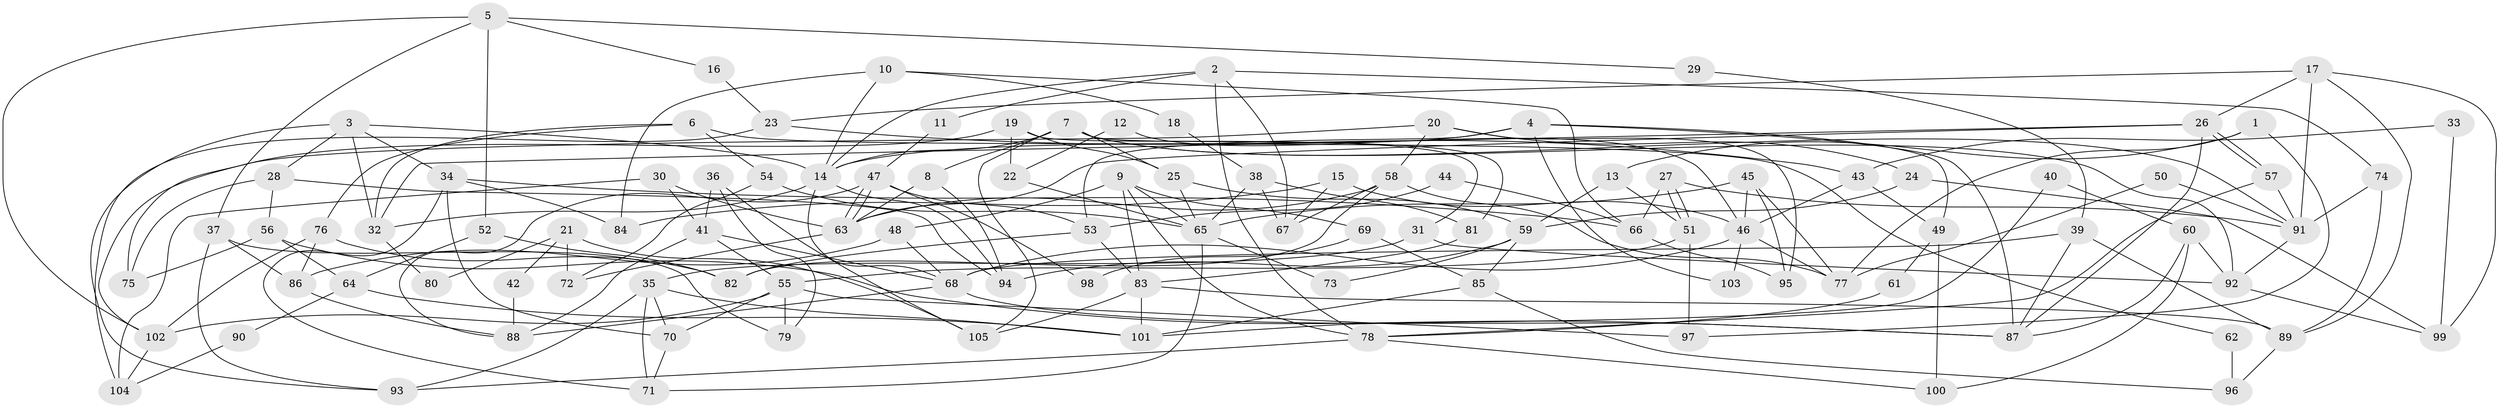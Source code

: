 // coarse degree distribution, {3: 0.14285714285714285, 5: 0.24285714285714285, 11: 0.02857142857142857, 7: 0.08571428571428572, 9: 0.04285714285714286, 4: 0.14285714285714285, 2: 0.18571428571428572, 6: 0.07142857142857142, 8: 0.05714285714285714}
// Generated by graph-tools (version 1.1) at 2025/24/03/03/25 07:24:00]
// undirected, 105 vertices, 210 edges
graph export_dot {
graph [start="1"]
  node [color=gray90,style=filled];
  1;
  2;
  3;
  4;
  5;
  6;
  7;
  8;
  9;
  10;
  11;
  12;
  13;
  14;
  15;
  16;
  17;
  18;
  19;
  20;
  21;
  22;
  23;
  24;
  25;
  26;
  27;
  28;
  29;
  30;
  31;
  32;
  33;
  34;
  35;
  36;
  37;
  38;
  39;
  40;
  41;
  42;
  43;
  44;
  45;
  46;
  47;
  48;
  49;
  50;
  51;
  52;
  53;
  54;
  55;
  56;
  57;
  58;
  59;
  60;
  61;
  62;
  63;
  64;
  65;
  66;
  67;
  68;
  69;
  70;
  71;
  72;
  73;
  74;
  75;
  76;
  77;
  78;
  79;
  80;
  81;
  82;
  83;
  84;
  85;
  86;
  87;
  88;
  89;
  90;
  91;
  92;
  93;
  94;
  95;
  96;
  97;
  98;
  99;
  100;
  101;
  102;
  103;
  104;
  105;
  1 -- 77;
  1 -- 97;
  1 -- 13;
  2 -- 67;
  2 -- 14;
  2 -- 11;
  2 -- 74;
  2 -- 78;
  3 -- 14;
  3 -- 34;
  3 -- 28;
  3 -- 32;
  3 -- 93;
  4 -- 87;
  4 -- 49;
  4 -- 14;
  4 -- 53;
  4 -- 103;
  5 -- 37;
  5 -- 52;
  5 -- 16;
  5 -- 29;
  5 -- 102;
  6 -- 32;
  6 -- 76;
  6 -- 54;
  6 -- 62;
  7 -- 14;
  7 -- 25;
  7 -- 8;
  7 -- 81;
  7 -- 91;
  7 -- 92;
  7 -- 105;
  8 -- 63;
  8 -- 94;
  9 -- 78;
  9 -- 83;
  9 -- 48;
  9 -- 65;
  9 -- 69;
  10 -- 14;
  10 -- 66;
  10 -- 18;
  10 -- 84;
  11 -- 47;
  12 -- 22;
  12 -- 46;
  13 -- 51;
  13 -- 59;
  14 -- 94;
  14 -- 32;
  14 -- 68;
  15 -- 84;
  15 -- 46;
  15 -- 67;
  16 -- 23;
  17 -- 91;
  17 -- 26;
  17 -- 23;
  17 -- 89;
  17 -- 99;
  18 -- 38;
  19 -- 75;
  19 -- 31;
  19 -- 22;
  19 -- 25;
  20 -- 58;
  20 -- 24;
  20 -- 95;
  20 -- 102;
  21 -- 105;
  21 -- 72;
  21 -- 42;
  21 -- 80;
  22 -- 65;
  23 -- 104;
  23 -- 43;
  24 -- 59;
  24 -- 99;
  25 -- 65;
  25 -- 59;
  26 -- 32;
  26 -- 57;
  26 -- 57;
  26 -- 63;
  26 -- 87;
  27 -- 51;
  27 -- 51;
  27 -- 91;
  27 -- 66;
  28 -- 94;
  28 -- 56;
  28 -- 75;
  29 -- 39;
  30 -- 41;
  30 -- 63;
  30 -- 104;
  31 -- 35;
  31 -- 92;
  32 -- 80;
  33 -- 99;
  33 -- 43;
  34 -- 66;
  34 -- 71;
  34 -- 70;
  34 -- 84;
  35 -- 93;
  35 -- 70;
  35 -- 71;
  35 -- 101;
  36 -- 41;
  36 -- 79;
  36 -- 105;
  37 -- 93;
  37 -- 86;
  37 -- 79;
  38 -- 81;
  38 -- 65;
  38 -- 67;
  39 -- 89;
  39 -- 87;
  39 -- 68;
  40 -- 60;
  40 -- 101;
  41 -- 88;
  41 -- 68;
  41 -- 55;
  42 -- 88;
  43 -- 46;
  43 -- 49;
  44 -- 66;
  44 -- 53;
  45 -- 65;
  45 -- 77;
  45 -- 46;
  45 -- 95;
  46 -- 68;
  46 -- 77;
  46 -- 103;
  47 -- 53;
  47 -- 63;
  47 -- 63;
  47 -- 88;
  47 -- 98;
  48 -- 68;
  48 -- 86;
  49 -- 100;
  49 -- 61;
  50 -- 77;
  50 -- 91;
  51 -- 55;
  51 -- 97;
  52 -- 64;
  52 -- 82;
  53 -- 82;
  53 -- 83;
  54 -- 65;
  54 -- 72;
  55 -- 102;
  55 -- 70;
  55 -- 79;
  55 -- 97;
  56 -- 87;
  56 -- 64;
  56 -- 75;
  57 -- 91;
  57 -- 78;
  58 -- 63;
  58 -- 67;
  58 -- 77;
  58 -- 82;
  59 -- 73;
  59 -- 85;
  59 -- 94;
  60 -- 87;
  60 -- 92;
  60 -- 100;
  61 -- 78;
  62 -- 96;
  63 -- 72;
  64 -- 101;
  64 -- 90;
  65 -- 71;
  65 -- 73;
  66 -- 95;
  68 -- 87;
  68 -- 88;
  69 -- 85;
  69 -- 98;
  70 -- 71;
  74 -- 89;
  74 -- 91;
  76 -- 86;
  76 -- 102;
  76 -- 82;
  78 -- 93;
  78 -- 100;
  81 -- 83;
  83 -- 105;
  83 -- 89;
  83 -- 101;
  85 -- 101;
  85 -- 96;
  86 -- 88;
  89 -- 96;
  90 -- 104;
  91 -- 92;
  92 -- 99;
  102 -- 104;
}
